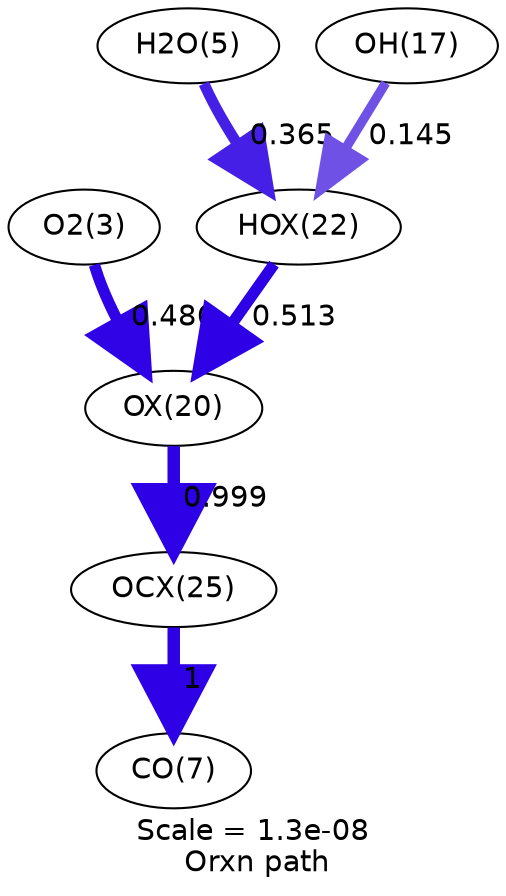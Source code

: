 digraph reaction_paths {
center=1;
s4 -> s24[fontname="Helvetica", penwidth=5.46, arrowsize=2.73, color="0.7, 0.986, 0.9"
, label=" 0.486"];
s26 -> s24[fontname="Helvetica", penwidth=5.5, arrowsize=2.75, color="0.7, 1.01, 0.9"
, label=" 0.513"];
s24 -> s29[fontname="Helvetica", penwidth=6, arrowsize=3, color="0.7, 1.5, 0.9"
, label=" 0.999"];
s6 -> s26[fontname="Helvetica", penwidth=5.24, arrowsize=2.62, color="0.7, 0.865, 0.9"
, label=" 0.365"];
s18 -> s26[fontname="Helvetica", penwidth=4.54, arrowsize=2.27, color="0.7, 0.645, 0.9"
, label=" 0.145"];
s29 -> s8[fontname="Helvetica", penwidth=6, arrowsize=3, color="0.7, 1.5, 0.9"
, label=" 1"];
s4 [ fontname="Helvetica", label="O2(3)"];
s6 [ fontname="Helvetica", label="H2O(5)"];
s8 [ fontname="Helvetica", label="CO(7)"];
s18 [ fontname="Helvetica", label="OH(17)"];
s24 [ fontname="Helvetica", label="OX(20)"];
s26 [ fontname="Helvetica", label="HOX(22)"];
s29 [ fontname="Helvetica", label="OCX(25)"];
 label = "Scale = 1.3e-08\l Orxn path";
 fontname = "Helvetica";
}
